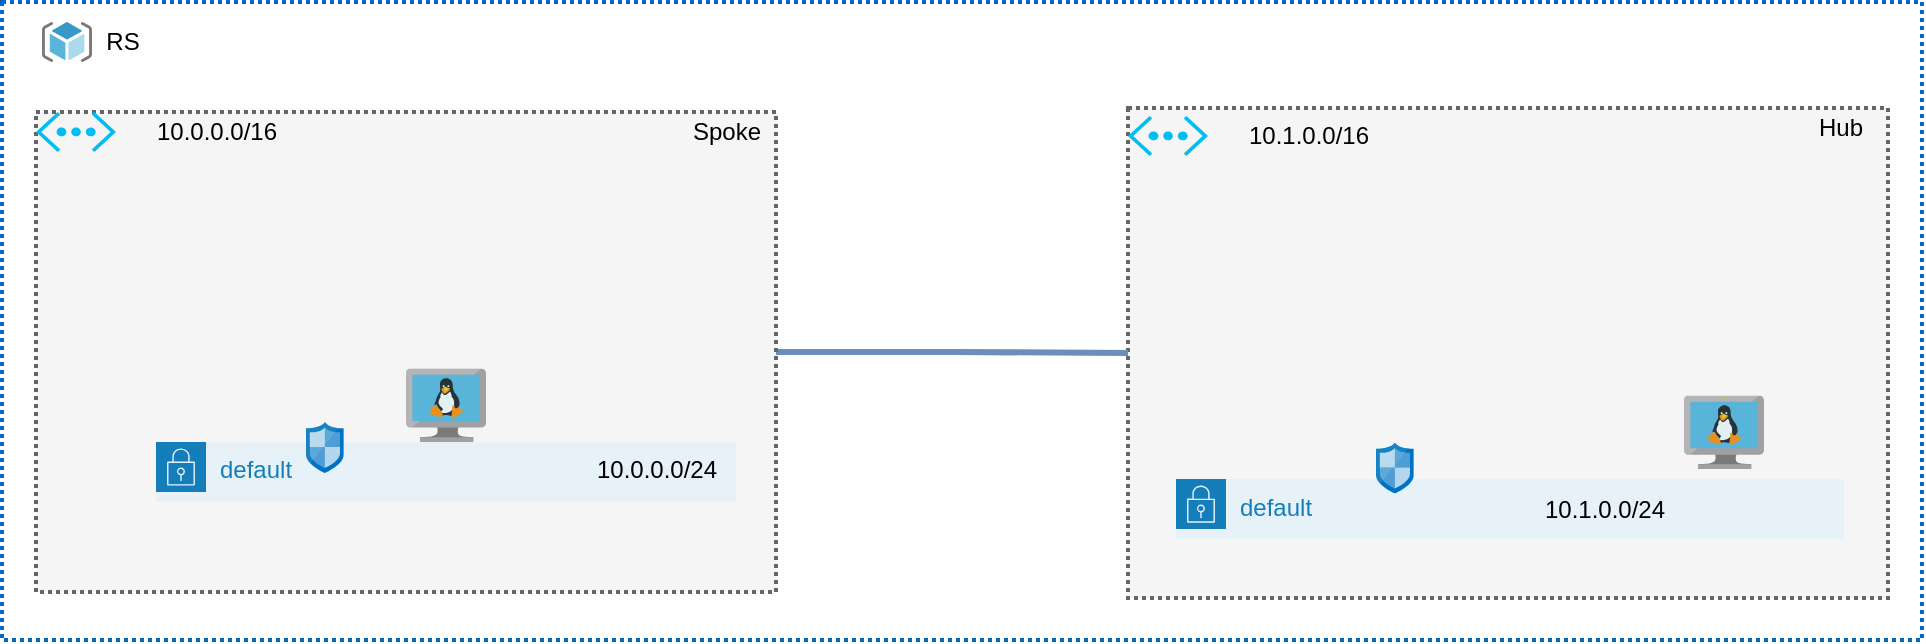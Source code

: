 <mxfile version="15.7.3" type="device" pages="2"><diagram id="hR2VdNrIBjLnMXKwm23U" name="Main Topology"><mxGraphModel dx="1502" dy="1025" grid="0" gridSize="10" guides="1" tooltips="1" connect="1" arrows="1" fold="1" page="0" pageScale="1" pageWidth="850" pageHeight="1100" math="0" shadow="0"><root><mxCell id="0"/><mxCell id="1" parent="0"/><mxCell id="ZIYtXUw6ZxtMS1BVnvs7-1" value="" style="whiteSpace=wrap;html=1;dashed=1;strokeColor=#0066CC;strokeWidth=2;dashPattern=1 1;" parent="1" vertex="1"><mxGeometry x="-7" y="40" width="960" height="319" as="geometry"/></mxCell><mxCell id="_tkcmpxjTreQOgK2wmGO-6" value="" style="whiteSpace=wrap;html=1;dashed=1;strokeWidth=2;dashPattern=1 1;strokeColor=#666666;fillColor=#f5f5f5;fontColor=#333333;" parent="1" vertex="1"><mxGeometry x="556" y="93" width="380" height="245" as="geometry"/></mxCell><mxCell id="_tkcmpxjTreQOgK2wmGO-2" value="" style="verticalLabelPosition=bottom;html=1;verticalAlign=top;align=center;strokeColor=none;fillColor=#00BEF2;shape=mxgraph.azure.virtual_network;pointerEvents=1;dashed=1;" parent="1" vertex="1"><mxGeometry x="556" y="97" width="40" height="20" as="geometry"/></mxCell><mxCell id="_tkcmpxjTreQOgK2wmGO-4" value="default" style="points=[[0,0],[0.25,0],[0.5,0],[0.75,0],[1,0],[1,0.25],[1,0.5],[1,0.75],[1,1],[0.75,1],[0.5,1],[0.25,1],[0,1],[0,0.75],[0,0.5],[0,0.25]];outlineConnect=0;gradientColor=none;html=1;whiteSpace=wrap;fontSize=12;fontStyle=0;shape=mxgraph.aws4.group;grIcon=mxgraph.aws4.group_security_group;grStroke=0;strokeColor=#147EBA;fillColor=#E6F2F8;verticalAlign=top;align=left;spacingLeft=30;fontColor=#147EBA;dashed=0;" parent="1" vertex="1"><mxGeometry x="580" y="278.53" width="334" height="30" as="geometry"/></mxCell><mxCell id="DnXVjgJLkpOnstSKrWDr-1" style="edgeStyle=orthogonalEdgeStyle;rounded=0;orthogonalLoop=1;jettySize=auto;html=1;exitX=1;exitY=0.5;exitDx=0;exitDy=0;entryX=0;entryY=0.5;entryDx=0;entryDy=0;endArrow=none;endFill=0;strokeWidth=3;fillColor=#dae8fc;strokeColor=#6c8ebf;" edge="1" parent="1" source="_tkcmpxjTreQOgK2wmGO-7" target="_tkcmpxjTreQOgK2wmGO-6"><mxGeometry relative="1" as="geometry"/></mxCell><mxCell id="_tkcmpxjTreQOgK2wmGO-7" value="" style="whiteSpace=wrap;html=1;dashed=1;strokeWidth=2;dashPattern=1 1;strokeColor=#666666;fillColor=#f5f5f5;fontColor=#333333;" parent="1" vertex="1"><mxGeometry x="10" y="95" width="370" height="240" as="geometry"/></mxCell><mxCell id="_tkcmpxjTreQOgK2wmGO-8" value="" style="verticalLabelPosition=bottom;html=1;verticalAlign=top;align=center;strokeColor=none;fillColor=#00BEF2;shape=mxgraph.azure.virtual_network;pointerEvents=1;dashed=1;" parent="1" vertex="1"><mxGeometry x="10" y="95" width="40" height="20" as="geometry"/></mxCell><mxCell id="_tkcmpxjTreQOgK2wmGO-10" value="default" style="points=[[0,0],[0.25,0],[0.5,0],[0.75,0],[1,0],[1,0.25],[1,0.5],[1,0.75],[1,1],[0.75,1],[0.5,1],[0.25,1],[0,1],[0,0.75],[0,0.5],[0,0.25]];outlineConnect=0;gradientColor=none;html=1;whiteSpace=wrap;fontSize=12;fontStyle=0;shape=mxgraph.aws4.group;grIcon=mxgraph.aws4.group_security_group;grStroke=0;strokeColor=#147EBA;fillColor=#E6F2F8;verticalAlign=top;align=left;spacingLeft=30;fontColor=#147EBA;dashed=0;" parent="1" vertex="1"><mxGeometry x="70" y="260" width="290" height="30" as="geometry"/></mxCell><mxCell id="_tkcmpxjTreQOgK2wmGO-11" value="" style="aspect=fixed;html=1;points=[];align=center;image;fontSize=12;image=img/lib/mscae/VM_Linux.svg;dashed=1;" parent="1" vertex="1"><mxGeometry x="195" y="223.2" width="40" height="36.8" as="geometry"/></mxCell><mxCell id="_tkcmpxjTreQOgK2wmGO-14" value="10.1.0.0/16" style="text;html=1;resizable=0;autosize=1;align=center;verticalAlign=middle;points=[];fillColor=none;strokeColor=none;rounded=0;dashed=1;" parent="1" vertex="1"><mxGeometry x="606" y="97" width="80" height="20" as="geometry"/></mxCell><mxCell id="_tkcmpxjTreQOgK2wmGO-15" value="10.0.0.0/16" style="text;html=1;resizable=0;autosize=1;align=center;verticalAlign=middle;points=[];fillColor=none;strokeColor=none;rounded=0;dashed=1;" parent="1" vertex="1"><mxGeometry x="60" y="95" width="80" height="20" as="geometry"/></mxCell><mxCell id="_tkcmpxjTreQOgK2wmGO-17" value="10.1.0.0/24" style="text;html=1;resizable=0;autosize=1;align=center;verticalAlign=middle;points=[];fillColor=none;strokeColor=none;rounded=0;dashed=1;" parent="1" vertex="1"><mxGeometry x="759" y="284.53" width="70" height="18" as="geometry"/></mxCell><mxCell id="_tkcmpxjTreQOgK2wmGO-19" value="10.0.0.0/24" style="text;html=1;resizable=0;autosize=1;align=center;verticalAlign=middle;points=[];fillColor=none;strokeColor=none;rounded=0;dashed=1;" parent="1" vertex="1"><mxGeometry x="280" y="263.93" width="80" height="20" as="geometry"/></mxCell><mxCell id="_tkcmpxjTreQOgK2wmGO-20" value="Hub" style="text;html=1;resizable=0;autosize=1;align=center;verticalAlign=middle;points=[];fillColor=none;strokeColor=none;rounded=0;dashed=1;" parent="1" vertex="1"><mxGeometry x="892" y="93" width="40" height="20" as="geometry"/></mxCell><mxCell id="_tkcmpxjTreQOgK2wmGO-21" value="Spoke" style="text;html=1;resizable=0;autosize=1;align=center;verticalAlign=middle;points=[];fillColor=none;strokeColor=none;rounded=0;dashed=1;" parent="1" vertex="1"><mxGeometry x="330" y="95" width="50" height="20" as="geometry"/></mxCell><mxCell id="ZIYtXUw6ZxtMS1BVnvs7-2" value="" style="sketch=0;aspect=fixed;html=1;points=[];align=center;image;fontSize=12;image=img/lib/mscae/ResourceGroup.svg;strokeColor=#004C99;" parent="1" vertex="1"><mxGeometry x="13" y="50" width="25" height="20" as="geometry"/></mxCell><mxCell id="ZIYtXUw6ZxtMS1BVnvs7-3" value="RS" style="text;html=1;resizable=0;autosize=1;align=center;verticalAlign=middle;points=[];fillColor=none;strokeColor=none;rounded=0;dashed=1;" parent="1" vertex="1"><mxGeometry x="38" y="50" width="30" height="20" as="geometry"/></mxCell><mxCell id="wDdekBB73zgxsxhP_Au2-6" value="" style="sketch=0;aspect=fixed;html=1;points=[];align=center;image;fontSize=12;image=img/lib/mscae/Network_Security_Groups_Classic.svg;" parent="1" vertex="1"><mxGeometry x="145" y="250" width="18.9" height="25.53" as="geometry"/></mxCell><mxCell id="wDdekBB73zgxsxhP_Au2-7" value="" style="sketch=0;aspect=fixed;html=1;points=[];align=center;image;fontSize=12;image=img/lib/mscae/Network_Security_Groups_Classic.svg;" parent="1" vertex="1"><mxGeometry x="680" y="260.23" width="18.9" height="25.53" as="geometry"/></mxCell><mxCell id="oVeQPb-OzaXp3PCdnL57-1" value="" style="aspect=fixed;html=1;points=[];align=center;image;fontSize=12;image=img/lib/mscae/VM_Linux.svg;dashed=1;" parent="1" vertex="1"><mxGeometry x="834" y="236.73" width="40" height="36.8" as="geometry"/></mxCell></root></mxGraphModel></diagram><diagram id="kfN6UeuT7KhL0j2yO7pN" name="Default Route"><mxGraphModel dx="1259" dy="1076" grid="1" gridSize="10" guides="1" tooltips="1" connect="1" arrows="1" fold="1" page="1" pageScale="1" pageWidth="850" pageHeight="1100" math="0" shadow="0"><root><mxCell id="t3_YcBTurmadjrwCWqQb-0"/><mxCell id="t3_YcBTurmadjrwCWqQb-1" parent="t3_YcBTurmadjrwCWqQb-0"/><mxCell id="VGM-Mk77CD5rtXH_1FjX-0" value="" style="whiteSpace=wrap;html=1;dashed=1;strokeColor=#0066CC;strokeWidth=2;dashPattern=1 1;" vertex="1" parent="t3_YcBTurmadjrwCWqQb-1"><mxGeometry x="70" y="240" width="1170" height="350" as="geometry"/></mxCell><mxCell id="VGM-Mk77CD5rtXH_1FjX-1" value="" style="whiteSpace=wrap;html=1;dashed=1;strokeWidth=2;dashPattern=1 1;strokeColor=#666666;fillColor=#f5f5f5;fontColor=#333333;" vertex="1" parent="t3_YcBTurmadjrwCWqQb-1"><mxGeometry x="580" y="295" width="620" height="240" as="geometry"/></mxCell><mxCell id="VGM-Mk77CD5rtXH_1FjX-2" value="" style="verticalLabelPosition=bottom;html=1;verticalAlign=top;align=center;strokeColor=none;fillColor=#00BEF2;shape=mxgraph.azure.virtual_network;pointerEvents=1;dashed=1;" vertex="1" parent="t3_YcBTurmadjrwCWqQb-1"><mxGeometry x="580" y="295" width="40" height="20" as="geometry"/></mxCell><mxCell id="VGM-Mk77CD5rtXH_1FjX-3" value="default" style="points=[[0,0],[0.25,0],[0.5,0],[0.75,0],[1,0],[1,0.25],[1,0.5],[1,0.75],[1,1],[0.75,1],[0.5,1],[0.25,1],[0,1],[0,0.75],[0,0.5],[0,0.25]];outlineConnect=0;gradientColor=none;html=1;whiteSpace=wrap;fontSize=12;fontStyle=0;shape=mxgraph.aws4.group;grIcon=mxgraph.aws4.group_security_group;grStroke=0;strokeColor=#147EBA;fillColor=#E6F2F8;verticalAlign=top;align=left;spacingLeft=30;fontColor=#147EBA;dashed=0;" vertex="1" parent="t3_YcBTurmadjrwCWqQb-1"><mxGeometry x="600" y="480.53" width="580" height="30" as="geometry"/></mxCell><mxCell id="VGM-Mk77CD5rtXH_1FjX-4" style="edgeStyle=orthogonalEdgeStyle;rounded=0;orthogonalLoop=1;jettySize=auto;html=1;exitX=1;exitY=0.5;exitDx=0;exitDy=0;endArrow=none;endFill=0;strokeWidth=2;strokeColor=#0066CC;" edge="1" parent="t3_YcBTurmadjrwCWqQb-1" source="VGM-Mk77CD5rtXH_1FjX-5" target="VGM-Mk77CD5rtXH_1FjX-1"><mxGeometry relative="1" as="geometry"/></mxCell><mxCell id="VGM-Mk77CD5rtXH_1FjX-5" value="" style="whiteSpace=wrap;html=1;dashed=1;strokeWidth=2;dashPattern=1 1;strokeColor=#666666;fillColor=#f5f5f5;fontColor=#333333;" vertex="1" parent="t3_YcBTurmadjrwCWqQb-1"><mxGeometry x="130" y="295" width="370" height="240" as="geometry"/></mxCell><mxCell id="VGM-Mk77CD5rtXH_1FjX-6" value="" style="verticalLabelPosition=bottom;html=1;verticalAlign=top;align=center;strokeColor=none;fillColor=#00BEF2;shape=mxgraph.azure.virtual_network;pointerEvents=1;dashed=1;" vertex="1" parent="t3_YcBTurmadjrwCWqQb-1"><mxGeometry x="130" y="295" width="40" height="20" as="geometry"/></mxCell><mxCell id="VGM-Mk77CD5rtXH_1FjX-7" value="default" style="points=[[0,0],[0.25,0],[0.5,0],[0.75,0],[1,0],[1,0.25],[1,0.5],[1,0.75],[1,1],[0.75,1],[0.5,1],[0.25,1],[0,1],[0,0.75],[0,0.5],[0,0.25]];outlineConnect=0;gradientColor=none;html=1;whiteSpace=wrap;fontSize=12;fontStyle=0;shape=mxgraph.aws4.group;grIcon=mxgraph.aws4.group_security_group;grStroke=0;strokeColor=#147EBA;fillColor=#E6F2F8;verticalAlign=top;align=left;spacingLeft=30;fontColor=#147EBA;dashed=0;" vertex="1" parent="t3_YcBTurmadjrwCWqQb-1"><mxGeometry x="190" y="460" width="290" height="30" as="geometry"/></mxCell><mxCell id="VGM-Mk77CD5rtXH_1FjX-8" value="" style="aspect=fixed;html=1;points=[];align=center;image;fontSize=12;image=img/lib/mscae/VM_Linux.svg;dashed=1;" vertex="1" parent="t3_YcBTurmadjrwCWqQb-1"><mxGeometry x="315" y="423.2" width="40" height="36.8" as="geometry"/></mxCell><mxCell id="VGM-Mk77CD5rtXH_1FjX-9" value="10.1.0.0/16" style="text;html=1;resizable=0;autosize=1;align=center;verticalAlign=middle;points=[];fillColor=none;strokeColor=none;rounded=0;dashed=1;" vertex="1" parent="t3_YcBTurmadjrwCWqQb-1"><mxGeometry x="630" y="295" width="80" height="20" as="geometry"/></mxCell><mxCell id="VGM-Mk77CD5rtXH_1FjX-10" value="10.0.0.0/16" style="text;html=1;resizable=0;autosize=1;align=center;verticalAlign=middle;points=[];fillColor=none;strokeColor=none;rounded=0;dashed=1;" vertex="1" parent="t3_YcBTurmadjrwCWqQb-1"><mxGeometry x="180" y="295" width="80" height="20" as="geometry"/></mxCell><mxCell id="VGM-Mk77CD5rtXH_1FjX-11" value="10.1.1.0/24" style="text;html=1;resizable=0;autosize=1;align=center;verticalAlign=middle;points=[];fillColor=none;strokeColor=none;rounded=0;dashed=1;" vertex="1" parent="t3_YcBTurmadjrwCWqQb-1"><mxGeometry x="1100" y="488.93" width="80" height="20" as="geometry"/></mxCell><mxCell id="VGM-Mk77CD5rtXH_1FjX-12" value="10.0.0.0/24" style="text;html=1;resizable=0;autosize=1;align=center;verticalAlign=middle;points=[];fillColor=none;strokeColor=none;rounded=0;dashed=1;" vertex="1" parent="t3_YcBTurmadjrwCWqQb-1"><mxGeometry x="400" y="463.93" width="80" height="20" as="geometry"/></mxCell><mxCell id="VGM-Mk77CD5rtXH_1FjX-13" value="Hub" style="text;html=1;resizable=0;autosize=1;align=center;verticalAlign=middle;points=[];fillColor=none;strokeColor=none;rounded=0;dashed=1;" vertex="1" parent="t3_YcBTurmadjrwCWqQb-1"><mxGeometry x="905" y="295" width="40" height="20" as="geometry"/></mxCell><mxCell id="VGM-Mk77CD5rtXH_1FjX-14" value="Spoke" style="text;html=1;resizable=0;autosize=1;align=center;verticalAlign=middle;points=[];fillColor=none;strokeColor=none;rounded=0;dashed=1;" vertex="1" parent="t3_YcBTurmadjrwCWqQb-1"><mxGeometry x="450" y="295" width="50" height="20" as="geometry"/></mxCell><mxCell id="VGM-Mk77CD5rtXH_1FjX-15" value="" style="sketch=0;aspect=fixed;html=1;points=[];align=center;image;fontSize=12;image=img/lib/mscae/ResourceGroup.svg;strokeColor=#004C99;" vertex="1" parent="t3_YcBTurmadjrwCWqQb-1"><mxGeometry x="80" y="250" width="25" height="20" as="geometry"/></mxCell><mxCell id="VGM-Mk77CD5rtXH_1FjX-16" value="RS" style="text;html=1;resizable=0;autosize=1;align=center;verticalAlign=middle;points=[];fillColor=none;strokeColor=none;rounded=0;dashed=1;" vertex="1" parent="t3_YcBTurmadjrwCWqQb-1"><mxGeometry x="105" y="250" width="30" height="20" as="geometry"/></mxCell><mxCell id="VGM-Mk77CD5rtXH_1FjX-17" value="" style="sketch=0;aspect=fixed;html=1;points=[];align=center;image;fontSize=12;image=img/lib/mscae/Network_Security_Groups_Classic.svg;" vertex="1" parent="t3_YcBTurmadjrwCWqQb-1"><mxGeometry x="265" y="450" width="18.9" height="25.53" as="geometry"/></mxCell><mxCell id="VGM-Mk77CD5rtXH_1FjX-18" value="" style="sketch=0;aspect=fixed;html=1;points=[];align=center;image;fontSize=12;image=img/lib/mscae/Network_Security_Groups_Classic.svg;" vertex="1" parent="t3_YcBTurmadjrwCWqQb-1"><mxGeometry x="640" y="459.47" width="18.9" height="25.53" as="geometry"/></mxCell><mxCell id="VGM-Mk77CD5rtXH_1FjX-19" value="" style="image;html=1;image=img/lib/clip_art/networking/Router_Icon_128x128.png" vertex="1" parent="t3_YcBTurmadjrwCWqQb-1"><mxGeometry x="835" y="478.93" width="40" height="30" as="geometry"/></mxCell><mxCell id="VGM-Mk77CD5rtXH_1FjX-20" value="" style="image;html=1;image=img/lib/clip_art/networking/Router_Icon_128x128.png" vertex="1" parent="t3_YcBTurmadjrwCWqQb-1"><mxGeometry x="895" y="480.53" width="40" height="30" as="geometry"/></mxCell><mxCell id="VGM-Mk77CD5rtXH_1FjX-21" value="RouteServerSubnet" style="points=[[0,0],[0.25,0],[0.5,0],[0.75,0],[1,0],[1,0.25],[1,0.5],[1,0.75],[1,1],[0.75,1],[0.5,1],[0.25,1],[0,1],[0,0.75],[0,0.5],[0,0.25]];outlineConnect=0;gradientColor=none;html=1;whiteSpace=wrap;fontSize=12;fontStyle=0;shape=mxgraph.aws4.group;grIcon=mxgraph.aws4.group_security_group;grStroke=0;strokeColor=#147EBA;fillColor=#E6F2F8;verticalAlign=top;align=left;spacingLeft=30;fontColor=#147EBA;dashed=0;" vertex="1" parent="t3_YcBTurmadjrwCWqQb-1"><mxGeometry x="600" y="400" width="580" height="30" as="geometry"/></mxCell><mxCell id="VGM-Mk77CD5rtXH_1FjX-22" value="" style="sketch=0;points=[[0.5,0,0],[1,0.5,0],[0.5,1,0],[0,0.5,0],[0.145,0.145,0],[0.856,0.145,0],[0.855,0.856,0],[0.145,0.855,0]];verticalLabelPosition=bottom;html=1;verticalAlign=top;aspect=fixed;align=center;pointerEvents=1;shape=mxgraph.cisco19.rect;prIcon=router;fillColor=#FAFAFA;strokeColor=#005073;" vertex="1" parent="t3_YcBTurmadjrwCWqQb-1"><mxGeometry x="885" y="370" width="50" height="50" as="geometry"/></mxCell><mxCell id="VGM-Mk77CD5rtXH_1FjX-23" value="10.1.0.0/24" style="text;html=1;resizable=0;autosize=1;align=center;verticalAlign=middle;points=[];fillColor=none;strokeColor=none;rounded=0;dashed=1;" vertex="1" parent="t3_YcBTurmadjrwCWqQb-1"><mxGeometry x="1100" y="410" width="80" height="20" as="geometry"/></mxCell><mxCell id="VGM-Mk77CD5rtXH_1FjX-38" style="edgeStyle=none;rounded=0;orthogonalLoop=1;jettySize=auto;html=1;entryX=0.5;entryY=1;entryDx=0;entryDy=0;entryPerimeter=0;endArrow=none;endFill=0;dashed=1;" edge="1" parent="t3_YcBTurmadjrwCWqQb-1" source="VGM-Mk77CD5rtXH_1FjX-39" target="VGM-Mk77CD5rtXH_1FjX-22"><mxGeometry relative="1" as="geometry"/></mxCell><mxCell id="VGM-Mk77CD5rtXH_1FjX-39" value="" style="image;html=1;image=img/lib/clip_art/networking/Router_Icon_128x128.png" vertex="1" parent="t3_YcBTurmadjrwCWqQb-1"><mxGeometry x="780" y="478.93" width="40" height="30" as="geometry"/></mxCell><mxCell id="VGM-Mk77CD5rtXH_1FjX-40" style="edgeStyle=none;rounded=0;orthogonalLoop=1;jettySize=auto;html=1;entryX=0.5;entryY=1;entryDx=0;entryDy=0;entryPerimeter=0;endArrow=none;endFill=0;dashed=1;" edge="1" parent="t3_YcBTurmadjrwCWqQb-1" source="VGM-Mk77CD5rtXH_1FjX-19" target="VGM-Mk77CD5rtXH_1FjX-22"><mxGeometry relative="1" as="geometry"/></mxCell><mxCell id="VGM-Mk77CD5rtXH_1FjX-41" style="edgeStyle=none;rounded=0;orthogonalLoop=1;jettySize=auto;html=1;entryX=0.5;entryY=1;entryDx=0;entryDy=0;entryPerimeter=0;endArrow=none;endFill=0;dashed=1;" edge="1" parent="t3_YcBTurmadjrwCWqQb-1" source="VGM-Mk77CD5rtXH_1FjX-20" target="VGM-Mk77CD5rtXH_1FjX-22"><mxGeometry relative="1" as="geometry"/></mxCell><mxCell id="VGM-Mk77CD5rtXH_1FjX-42" value="&lt;span style=&quot;color: rgb(0, 0, 0); font-family: helvetica; font-size: 12px; font-style: normal; font-weight: 400; letter-spacing: normal; text-align: center; text-indent: 0px; text-transform: none; word-spacing: 0px; background-color: rgb(248, 249, 250); display: inline; float: none;&quot;&gt;Route Server&lt;/span&gt;" style="text;whiteSpace=wrap;html=1;" vertex="1" parent="t3_YcBTurmadjrwCWqQb-1"><mxGeometry x="1030" y="370" width="80" height="20" as="geometry"/></mxCell><mxCell id="VGM-Mk77CD5rtXH_1FjX-45" value="&lt;span style=&quot;color: rgb(0 , 0 , 0) ; font-family: &amp;#34;helvetica&amp;#34; ; font-size: 11px ; font-style: normal ; font-weight: 400 ; letter-spacing: normal ; text-indent: 0px ; text-transform: none ; word-spacing: 0px ; display: inline ; float: none&quot;&gt;BGP&lt;/span&gt;" style="text;whiteSpace=wrap;html=1;align=center;verticalAlign=middle;labelBackgroundColor=#99FF99;" vertex="1" parent="t3_YcBTurmadjrwCWqQb-1"><mxGeometry x="750" y="431.6" width="70" height="20" as="geometry"/></mxCell><mxCell id="VGM-Mk77CD5rtXH_1FjX-46" style="rounded=0;orthogonalLoop=1;jettySize=auto;html=1;entryX=0.5;entryY=1;entryDx=0;entryDy=0;entryPerimeter=0;dashed=1;endFill=0;endArrow=none;" edge="1" parent="t3_YcBTurmadjrwCWqQb-1" source="VGM-Mk77CD5rtXH_1FjX-47" target="VGM-Mk77CD5rtXH_1FjX-22"><mxGeometry relative="1" as="geometry"/></mxCell><mxCell id="VGM-Mk77CD5rtXH_1FjX-47" value="" style="image;html=1;image=img/lib/clip_art/networking/Router_Icon_128x128.png" vertex="1" parent="t3_YcBTurmadjrwCWqQb-1"><mxGeometry x="960" y="480.53" width="40" height="30" as="geometry"/></mxCell><mxCell id="VGM-Mk77CD5rtXH_1FjX-53" value="AS 65555" style="text;whiteSpace=wrap;html=1;" vertex="1" parent="t3_YcBTurmadjrwCWqQb-1"><mxGeometry x="960" y="451.6" width="60" height="30" as="geometry"/></mxCell><mxCell id="VGM-Mk77CD5rtXH_1FjX-56" value="AS 65515" style="text;whiteSpace=wrap;html=1;" vertex="1" parent="t3_YcBTurmadjrwCWqQb-1"><mxGeometry x="1030" y="350" width="60" height="30" as="geometry"/></mxCell><mxCell id="VGM-Mk77CD5rtXH_1FjX-54" value="" style="whiteSpace=wrap;html=1;fillColor=none;" vertex="1" parent="t3_YcBTurmadjrwCWqQb-1"><mxGeometry x="770" y="437.5" width="280" height="75" as="geometry"/></mxCell></root></mxGraphModel></diagram></mxfile>
